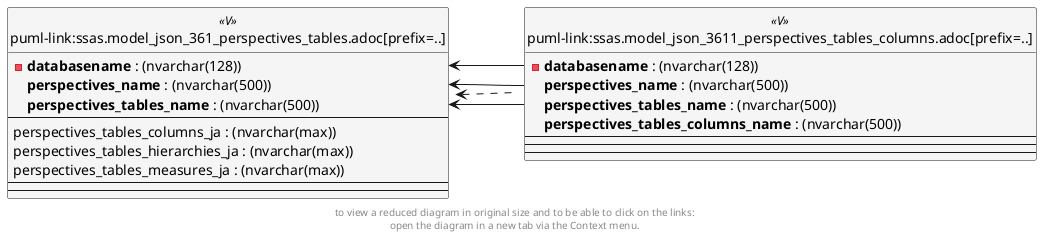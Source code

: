 @startuml
left to right direction
'top to bottom direction
hide circle
'avoide "." issues:
set namespaceSeparator none


skinparam class {
  BackgroundColor White
  BackgroundColor<<FN>> Yellow
  BackgroundColor<<FS>> Yellow
  BackgroundColor<<FT>> LightGray
  BackgroundColor<<IF>> Yellow
  BackgroundColor<<IS>> Yellow
  BackgroundColor<<P>> Aqua
  BackgroundColor<<PC>> Aqua
  BackgroundColor<<SN>> Yellow
  BackgroundColor<<SO>> SlateBlue
  BackgroundColor<<TF>> LightGray
  BackgroundColor<<TR>> Tomato
  BackgroundColor<<U>> White
  BackgroundColor<<V>> WhiteSmoke
  BackgroundColor<<X>> Aqua
}


entity "puml-link:ssas.model_json_361_perspectives_tables.adoc[prefix=..]" as ssas.model_json_361_perspectives_tables << V >> {
  - **databasename** : (nvarchar(128))
  **perspectives_name** : (nvarchar(500))
  **perspectives_tables_name** : (nvarchar(500))
  --
  perspectives_tables_columns_ja : (nvarchar(max))
  perspectives_tables_hierarchies_ja : (nvarchar(max))
  perspectives_tables_measures_ja : (nvarchar(max))
  --
  --
}

entity "puml-link:ssas.model_json_3611_perspectives_tables_columns.adoc[prefix=..]" as ssas.model_json_3611_perspectives_tables_columns << V >> {
  - **databasename** : (nvarchar(128))
  **perspectives_name** : (nvarchar(500))
  **perspectives_tables_name** : (nvarchar(500))
  **perspectives_tables_columns_name** : (nvarchar(500))
  --
  --
  --
}

ssas.model_json_361_perspectives_tables <.. ssas.model_json_3611_perspectives_tables_columns
ssas.model_json_361_perspectives_tables::databasename <-- ssas.model_json_3611_perspectives_tables_columns::databasename
ssas.model_json_361_perspectives_tables::perspectives_name <-- ssas.model_json_3611_perspectives_tables_columns::perspectives_name
ssas.model_json_361_perspectives_tables::perspectives_tables_name <-- ssas.model_json_3611_perspectives_tables_columns::perspectives_tables_name
footer
to view a reduced diagram in original size and to be able to click on the links:
open the diagram in a new tab via the Context menu.
end footer

@enduml

